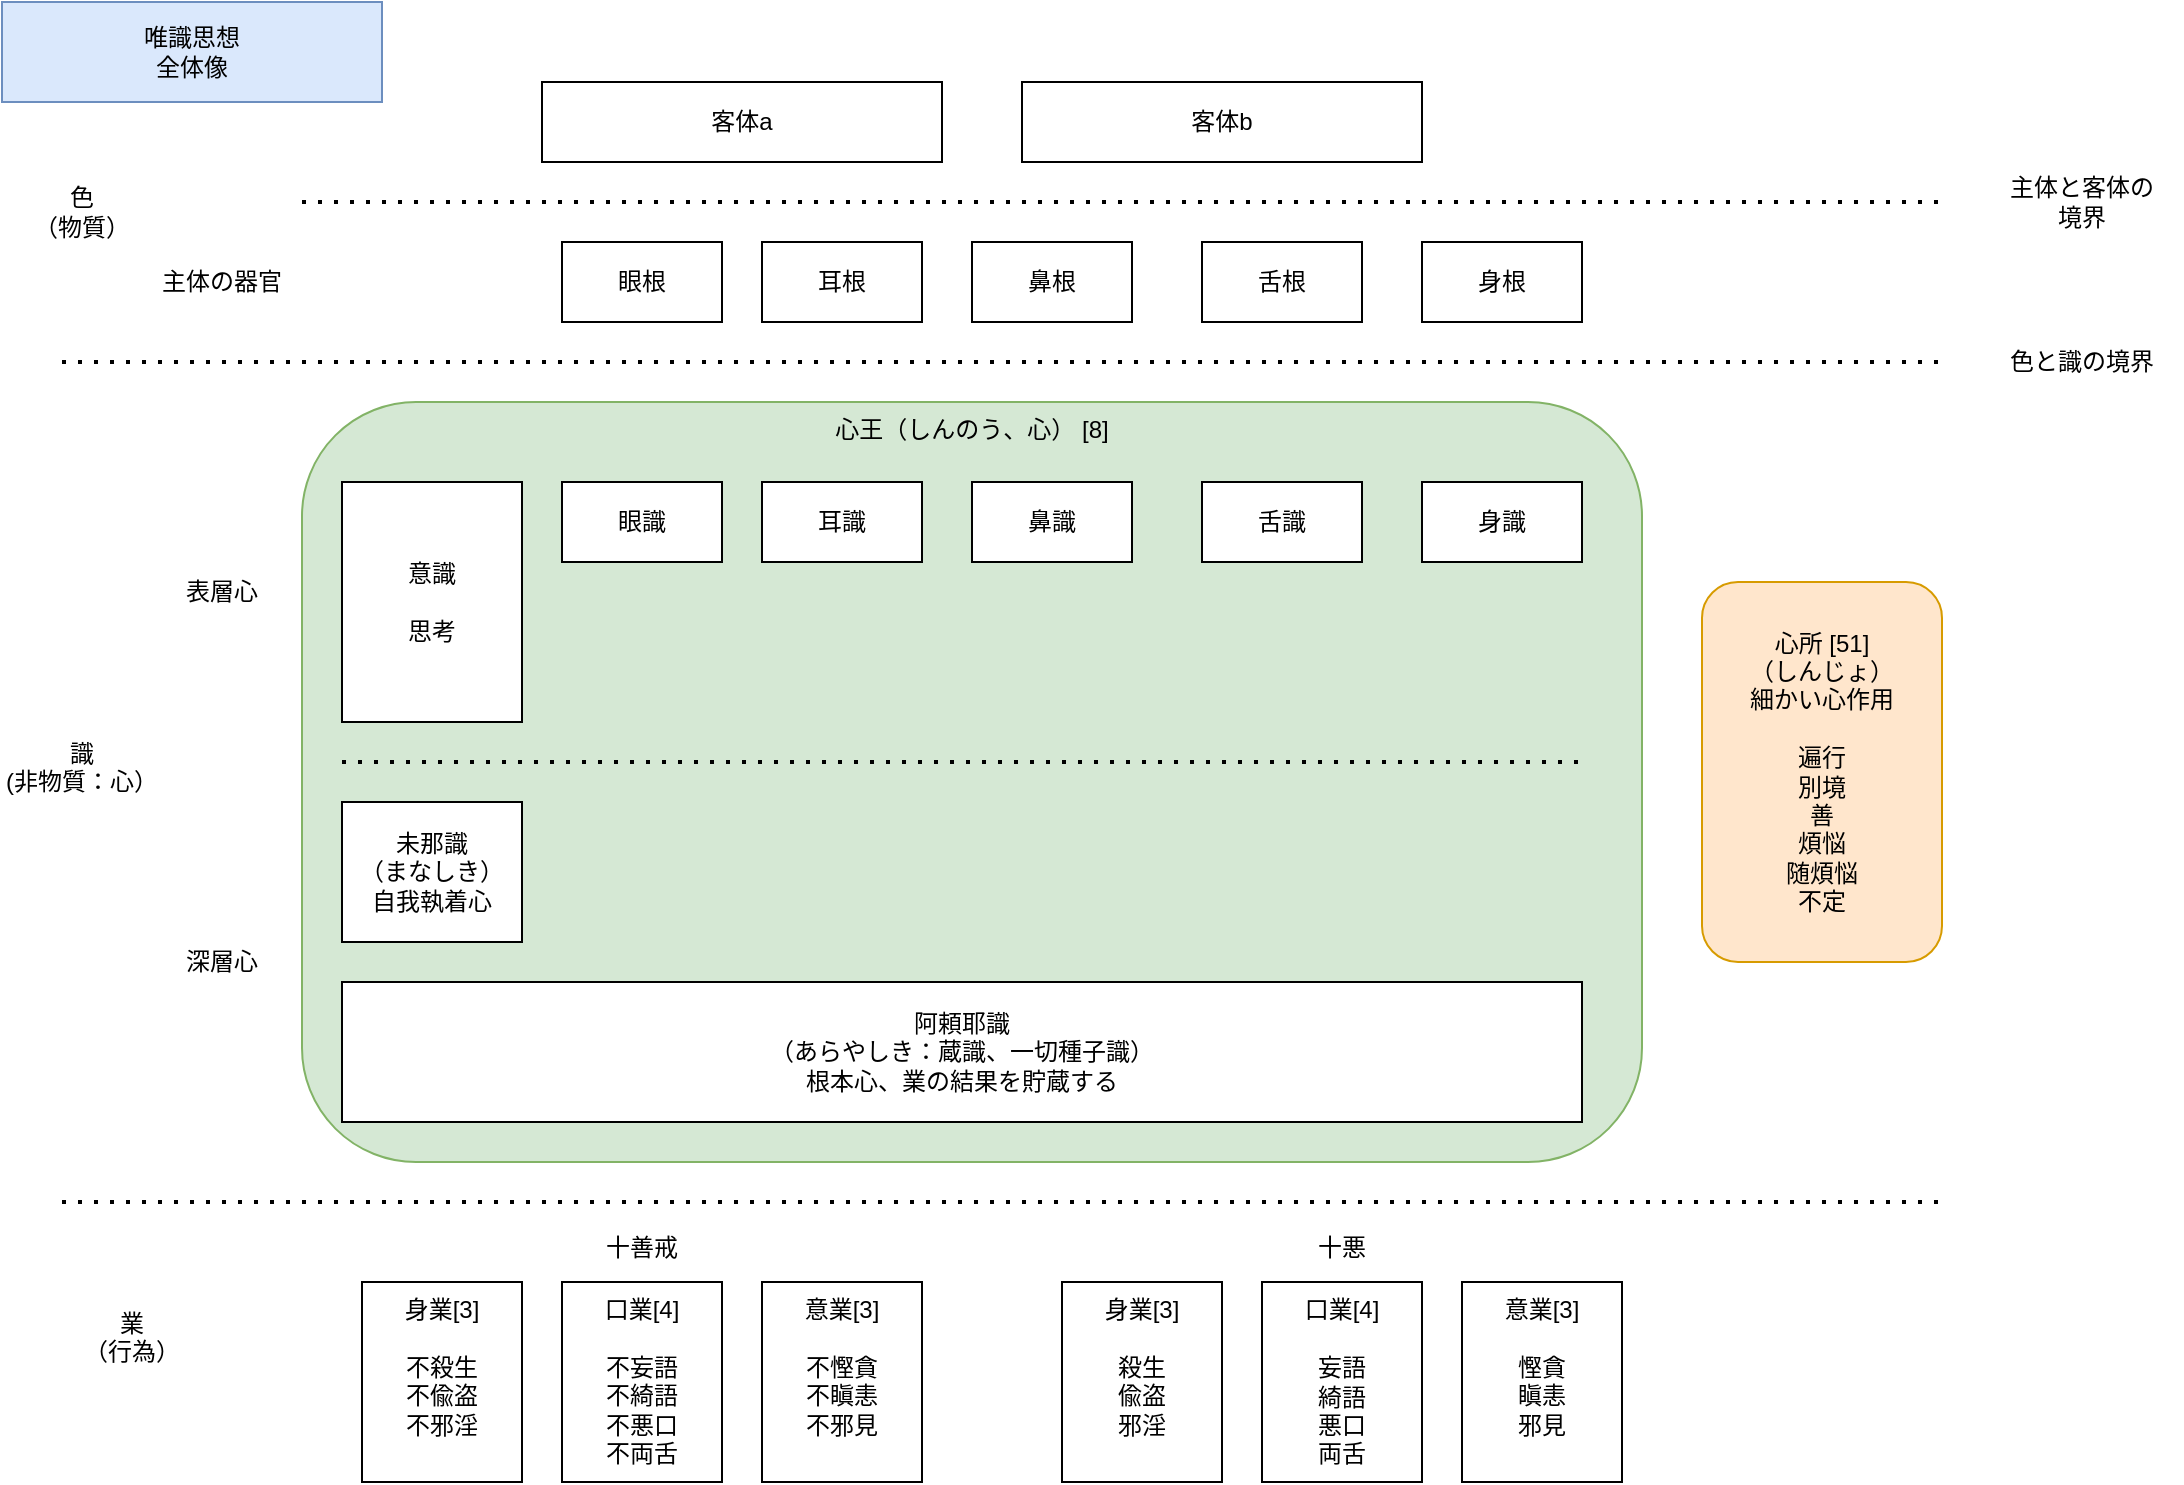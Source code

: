 <mxfile version="26.2.13">
  <diagram name="ページ1" id="zA_1xzTe9RWHRpK8hbB6">
    <mxGraphModel dx="1128" dy="902" grid="1" gridSize="10" guides="1" tooltips="1" connect="1" arrows="1" fold="1" page="1" pageScale="1" pageWidth="1169" pageHeight="827" math="0" shadow="0">
      <root>
        <mxCell id="0" />
        <mxCell id="1" parent="0" />
        <mxCell id="ilXZ_e5D9jU88AS-f011-19" value="心王（しんのう、心） [8]" style="rounded=1;whiteSpace=wrap;html=1;verticalAlign=top;fillColor=#d5e8d4;strokeColor=#82b366;" parent="1" vertex="1">
          <mxGeometry x="200" y="240" width="670" height="380" as="geometry" />
        </mxCell>
        <mxCell id="cM_kvoNp911ET9y7y-Xn-1" value="唯識思想&lt;div&gt;全体像&lt;/div&gt;" style="text;html=1;align=center;verticalAlign=middle;whiteSpace=wrap;rounded=0;fillColor=#dae8fc;strokeColor=#6c8ebf;" parent="1" vertex="1">
          <mxGeometry x="50" y="40" width="190" height="50" as="geometry" />
        </mxCell>
        <mxCell id="ilXZ_e5D9jU88AS-f011-1" value="色&lt;br&gt;&lt;span style=&quot;background-color: transparent; color: light-dark(rgb(0, 0, 0), rgb(255, 255, 255));&quot;&gt;（物質&lt;/span&gt;&lt;span style=&quot;background-color: transparent; color: light-dark(rgb(0, 0, 0), rgb(255, 255, 255));&quot;&gt;）&lt;/span&gt;" style="text;html=1;align=center;verticalAlign=middle;whiteSpace=wrap;rounded=0;" parent="1" vertex="1">
          <mxGeometry x="50" y="120" width="80" height="50" as="geometry" />
        </mxCell>
        <mxCell id="ilXZ_e5D9jU88AS-f011-2" value="&lt;div&gt;業&lt;/div&gt;&lt;div&gt;（行為）&lt;/div&gt;&lt;div&gt;&lt;div&gt;&lt;br&gt;&lt;/div&gt;&lt;/div&gt;" style="text;html=1;align=center;verticalAlign=middle;whiteSpace=wrap;rounded=0;" parent="1" vertex="1">
          <mxGeometry x="80" y="675" width="70" height="80" as="geometry" />
        </mxCell>
        <mxCell id="ilXZ_e5D9jU88AS-f011-3" value="眼根" style="rounded=0;whiteSpace=wrap;html=1;" parent="1" vertex="1">
          <mxGeometry x="330" y="160" width="80" height="40" as="geometry" />
        </mxCell>
        <mxCell id="ilXZ_e5D9jU88AS-f011-4" value="耳根" style="rounded=0;whiteSpace=wrap;html=1;" parent="1" vertex="1">
          <mxGeometry x="430" y="160" width="80" height="40" as="geometry" />
        </mxCell>
        <mxCell id="ilXZ_e5D9jU88AS-f011-5" value="鼻根" style="rounded=0;whiteSpace=wrap;html=1;" parent="1" vertex="1">
          <mxGeometry x="535" y="160" width="80" height="40" as="geometry" />
        </mxCell>
        <mxCell id="ilXZ_e5D9jU88AS-f011-6" value="舌根" style="rounded=0;whiteSpace=wrap;html=1;" parent="1" vertex="1">
          <mxGeometry x="650" y="160" width="80" height="40" as="geometry" />
        </mxCell>
        <mxCell id="ilXZ_e5D9jU88AS-f011-7" value="身根" style="rounded=0;whiteSpace=wrap;html=1;" parent="1" vertex="1">
          <mxGeometry x="760" y="160" width="80" height="40" as="geometry" />
        </mxCell>
        <mxCell id="ilXZ_e5D9jU88AS-f011-8" value="耳識" style="rounded=0;whiteSpace=wrap;html=1;" parent="1" vertex="1">
          <mxGeometry x="430" y="280" width="80" height="40" as="geometry" />
        </mxCell>
        <mxCell id="ilXZ_e5D9jU88AS-f011-9" value="眼識" style="rounded=0;whiteSpace=wrap;html=1;" parent="1" vertex="1">
          <mxGeometry x="330" y="280" width="80" height="40" as="geometry" />
        </mxCell>
        <mxCell id="ilXZ_e5D9jU88AS-f011-10" value="鼻識" style="rounded=0;whiteSpace=wrap;html=1;" parent="1" vertex="1">
          <mxGeometry x="535" y="280" width="80" height="40" as="geometry" />
        </mxCell>
        <mxCell id="ilXZ_e5D9jU88AS-f011-11" value="舌識" style="rounded=0;whiteSpace=wrap;html=1;" parent="1" vertex="1">
          <mxGeometry x="650" y="280" width="80" height="40" as="geometry" />
        </mxCell>
        <mxCell id="ilXZ_e5D9jU88AS-f011-12" value="身識" style="rounded=0;whiteSpace=wrap;html=1;" parent="1" vertex="1">
          <mxGeometry x="760" y="280" width="80" height="40" as="geometry" />
        </mxCell>
        <mxCell id="ilXZ_e5D9jU88AS-f011-13" value="意識&lt;div&gt;&lt;br&gt;&lt;div&gt;思考&lt;/div&gt;&lt;/div&gt;" style="rounded=0;whiteSpace=wrap;html=1;" parent="1" vertex="1">
          <mxGeometry x="220" y="280" width="90" height="120" as="geometry" />
        </mxCell>
        <mxCell id="ilXZ_e5D9jU88AS-f011-15" value="" style="endArrow=none;dashed=1;html=1;dashPattern=1 3;strokeWidth=2;rounded=0;" parent="1" edge="1">
          <mxGeometry width="50" height="50" relative="1" as="geometry">
            <mxPoint x="80" y="220" as="sourcePoint" />
            <mxPoint x="1020" y="220" as="targetPoint" />
          </mxGeometry>
        </mxCell>
        <mxCell id="ilXZ_e5D9jU88AS-f011-16" value="色と識の境界" style="text;html=1;align=center;verticalAlign=middle;whiteSpace=wrap;rounded=0;" parent="1" vertex="1">
          <mxGeometry x="1040" y="200" width="100" height="40" as="geometry" />
        </mxCell>
        <mxCell id="ilXZ_e5D9jU88AS-f011-17" value="未那識&lt;div&gt;（まなしき）&lt;div&gt;自我執着心&lt;/div&gt;&lt;/div&gt;" style="rounded=0;whiteSpace=wrap;html=1;" parent="1" vertex="1">
          <mxGeometry x="220" y="440" width="90" height="70" as="geometry" />
        </mxCell>
        <mxCell id="ilXZ_e5D9jU88AS-f011-18" value="阿頼耶識&lt;div&gt;（あらやしき：蔵識、一切種子識）&lt;div&gt;根本心、業の結果を貯蔵する&lt;/div&gt;&lt;/div&gt;" style="rounded=0;whiteSpace=wrap;html=1;" parent="1" vertex="1">
          <mxGeometry x="220" y="530" width="620" height="70" as="geometry" />
        </mxCell>
        <mxCell id="ilXZ_e5D9jU88AS-f011-21" value="心所 [51]&lt;div&gt;（しんじょ）&lt;br&gt;&lt;div&gt;&lt;div&gt;細かい心作用&lt;/div&gt;&lt;/div&gt;&lt;div&gt;&lt;br&gt;&lt;/div&gt;&lt;div&gt;遍行&lt;/div&gt;&lt;div&gt;別境&lt;/div&gt;&lt;div&gt;善&lt;/div&gt;&lt;div&gt;煩悩&lt;/div&gt;&lt;div&gt;随&lt;span style=&quot;background-color: transparent; color: light-dark(rgb(0, 0, 0), rgb(255, 255, 255));&quot;&gt;煩悩&lt;/span&gt;&lt;/div&gt;&lt;div&gt;&lt;span style=&quot;background-color: transparent; color: light-dark(rgb(0, 0, 0), rgb(255, 255, 255));&quot;&gt;不定&lt;/span&gt;&lt;/div&gt;&lt;/div&gt;" style="rounded=1;whiteSpace=wrap;html=1;fillColor=#ffe6cc;strokeColor=#d79b00;" parent="1" vertex="1">
          <mxGeometry x="900" y="330" width="120" height="190" as="geometry" />
        </mxCell>
        <mxCell id="ilXZ_e5D9jU88AS-f011-22" value="表層心" style="text;html=1;align=center;verticalAlign=middle;whiteSpace=wrap;rounded=0;" parent="1" vertex="1">
          <mxGeometry x="120" y="280" width="80" height="110" as="geometry" />
        </mxCell>
        <mxCell id="ilXZ_e5D9jU88AS-f011-23" value="深層心" style="text;html=1;align=center;verticalAlign=middle;whiteSpace=wrap;rounded=0;" parent="1" vertex="1">
          <mxGeometry x="120" y="450" width="80" height="140" as="geometry" />
        </mxCell>
        <mxCell id="ilXZ_e5D9jU88AS-f011-26" value="客体a" style="rounded=0;whiteSpace=wrap;html=1;" parent="1" vertex="1">
          <mxGeometry x="320" y="80" width="200" height="40" as="geometry" />
        </mxCell>
        <mxCell id="ilXZ_e5D9jU88AS-f011-27" value="客体b" style="rounded=0;whiteSpace=wrap;html=1;" parent="1" vertex="1">
          <mxGeometry x="560" y="80" width="200" height="40" as="geometry" />
        </mxCell>
        <mxCell id="ilXZ_e5D9jU88AS-f011-28" value="" style="endArrow=none;dashed=1;html=1;dashPattern=1 3;strokeWidth=2;rounded=0;" parent="1" edge="1">
          <mxGeometry width="50" height="50" relative="1" as="geometry">
            <mxPoint x="220" y="420" as="sourcePoint" />
            <mxPoint x="840" y="420" as="targetPoint" />
          </mxGeometry>
        </mxCell>
        <mxCell id="ilXZ_e5D9jU88AS-f011-29" value="" style="endArrow=none;dashed=1;html=1;dashPattern=1 3;strokeWidth=2;rounded=0;" parent="1" edge="1">
          <mxGeometry width="50" height="50" relative="1" as="geometry">
            <mxPoint x="200" y="140" as="sourcePoint" />
            <mxPoint x="1020" y="140" as="targetPoint" />
          </mxGeometry>
        </mxCell>
        <mxCell id="ilXZ_e5D9jU88AS-f011-30" value="主体と客体の&lt;div&gt;境界&lt;/div&gt;" style="text;html=1;align=center;verticalAlign=middle;whiteSpace=wrap;rounded=0;" parent="1" vertex="1">
          <mxGeometry x="1040" y="120" width="100" height="40" as="geometry" />
        </mxCell>
        <mxCell id="ilXZ_e5D9jU88AS-f011-31" value="身業[3]&lt;div&gt;&lt;br&gt;&lt;/div&gt;&lt;div&gt;不殺生&lt;/div&gt;&lt;div&gt;&lt;div&gt;不偸盗&lt;/div&gt;&lt;div&gt;不邪淫&lt;/div&gt;&lt;/div&gt;" style="rounded=0;whiteSpace=wrap;html=1;labelPosition=center;verticalLabelPosition=middle;align=center;verticalAlign=top;" parent="1" vertex="1">
          <mxGeometry x="230" y="680" width="80" height="100" as="geometry" />
        </mxCell>
        <mxCell id="ilXZ_e5D9jU88AS-f011-32" value="十善戒" style="text;html=1;align=center;verticalAlign=middle;whiteSpace=wrap;rounded=0;" parent="1" vertex="1">
          <mxGeometry x="230" y="650" width="280" height="25" as="geometry" />
        </mxCell>
        <mxCell id="ilXZ_e5D9jU88AS-f011-33" value="口業[4]&lt;div&gt;&lt;br&gt;&lt;/div&gt;&lt;div&gt;&lt;div&gt;不妄語&lt;/div&gt;&lt;div&gt;不綺語&lt;/div&gt;&lt;div&gt;不悪口&lt;/div&gt;&lt;div&gt;不両舌&lt;/div&gt;&lt;/div&gt;" style="rounded=0;whiteSpace=wrap;html=1;verticalAlign=top;" parent="1" vertex="1">
          <mxGeometry x="330" y="680" width="80" height="100" as="geometry" />
        </mxCell>
        <mxCell id="ilXZ_e5D9jU88AS-f011-34" value="意業[3]&lt;div&gt;&lt;br&gt;&lt;/div&gt;&lt;div&gt;&lt;div&gt;不慳貪&lt;/div&gt;&lt;div&gt;不瞋恚&lt;/div&gt;&lt;div&gt;不邪見&lt;/div&gt;&lt;/div&gt;" style="rounded=0;whiteSpace=wrap;html=1;verticalAlign=top;" parent="1" vertex="1">
          <mxGeometry x="430" y="680" width="80" height="100" as="geometry" />
        </mxCell>
        <mxCell id="ilXZ_e5D9jU88AS-f011-35" value="" style="endArrow=none;dashed=1;html=1;dashPattern=1 3;strokeWidth=2;rounded=0;" parent="1" edge="1">
          <mxGeometry width="50" height="50" relative="1" as="geometry">
            <mxPoint x="80" y="640" as="sourcePoint" />
            <mxPoint x="1020" y="640" as="targetPoint" />
          </mxGeometry>
        </mxCell>
        <mxCell id="ilXZ_e5D9jU88AS-f011-36" value="&lt;div&gt;識&lt;/div&gt;(非物質：心）&lt;div&gt;&lt;div&gt;&lt;br&gt;&lt;/div&gt;&lt;/div&gt;" style="text;html=1;align=center;verticalAlign=middle;whiteSpace=wrap;rounded=0;" parent="1" vertex="1">
          <mxGeometry x="50" y="390" width="80" height="80" as="geometry" />
        </mxCell>
        <mxCell id="ilXZ_e5D9jU88AS-f011-37" value="身業[3]&lt;div&gt;&lt;br&gt;&lt;/div&gt;&lt;div&gt;殺生&lt;/div&gt;&lt;div&gt;&lt;div&gt;偸盗&lt;/div&gt;&lt;div&gt;邪淫&lt;/div&gt;&lt;/div&gt;" style="rounded=0;whiteSpace=wrap;html=1;labelPosition=center;verticalLabelPosition=middle;align=center;verticalAlign=top;" parent="1" vertex="1">
          <mxGeometry x="580" y="680" width="80" height="100" as="geometry" />
        </mxCell>
        <mxCell id="ilXZ_e5D9jU88AS-f011-38" value="十悪" style="text;html=1;align=center;verticalAlign=middle;whiteSpace=wrap;rounded=0;" parent="1" vertex="1">
          <mxGeometry x="580" y="650" width="280" height="25" as="geometry" />
        </mxCell>
        <mxCell id="ilXZ_e5D9jU88AS-f011-39" value="口業[4]&lt;div&gt;&lt;br&gt;&lt;/div&gt;&lt;div&gt;&lt;div&gt;妄語&lt;/div&gt;&lt;div&gt;綺語&lt;/div&gt;&lt;div&gt;悪口&lt;/div&gt;&lt;div&gt;両舌&lt;/div&gt;&lt;/div&gt;" style="rounded=0;whiteSpace=wrap;html=1;" parent="1" vertex="1">
          <mxGeometry x="680" y="680" width="80" height="100" as="geometry" />
        </mxCell>
        <mxCell id="ilXZ_e5D9jU88AS-f011-40" value="意業[3]&lt;div&gt;&lt;br&gt;&lt;/div&gt;&lt;div&gt;&lt;div&gt;慳貪&lt;/div&gt;&lt;div&gt;瞋恚&lt;/div&gt;&lt;div&gt;邪見&lt;/div&gt;&lt;/div&gt;" style="rounded=0;whiteSpace=wrap;html=1;verticalAlign=top;" parent="1" vertex="1">
          <mxGeometry x="780" y="680" width="80" height="100" as="geometry" />
        </mxCell>
        <mxCell id="ilXZ_e5D9jU88AS-f011-41" value="主体の器官" style="text;html=1;align=center;verticalAlign=middle;whiteSpace=wrap;rounded=0;" parent="1" vertex="1">
          <mxGeometry x="120" y="160" width="80" height="40" as="geometry" />
        </mxCell>
      </root>
    </mxGraphModel>
  </diagram>
</mxfile>

